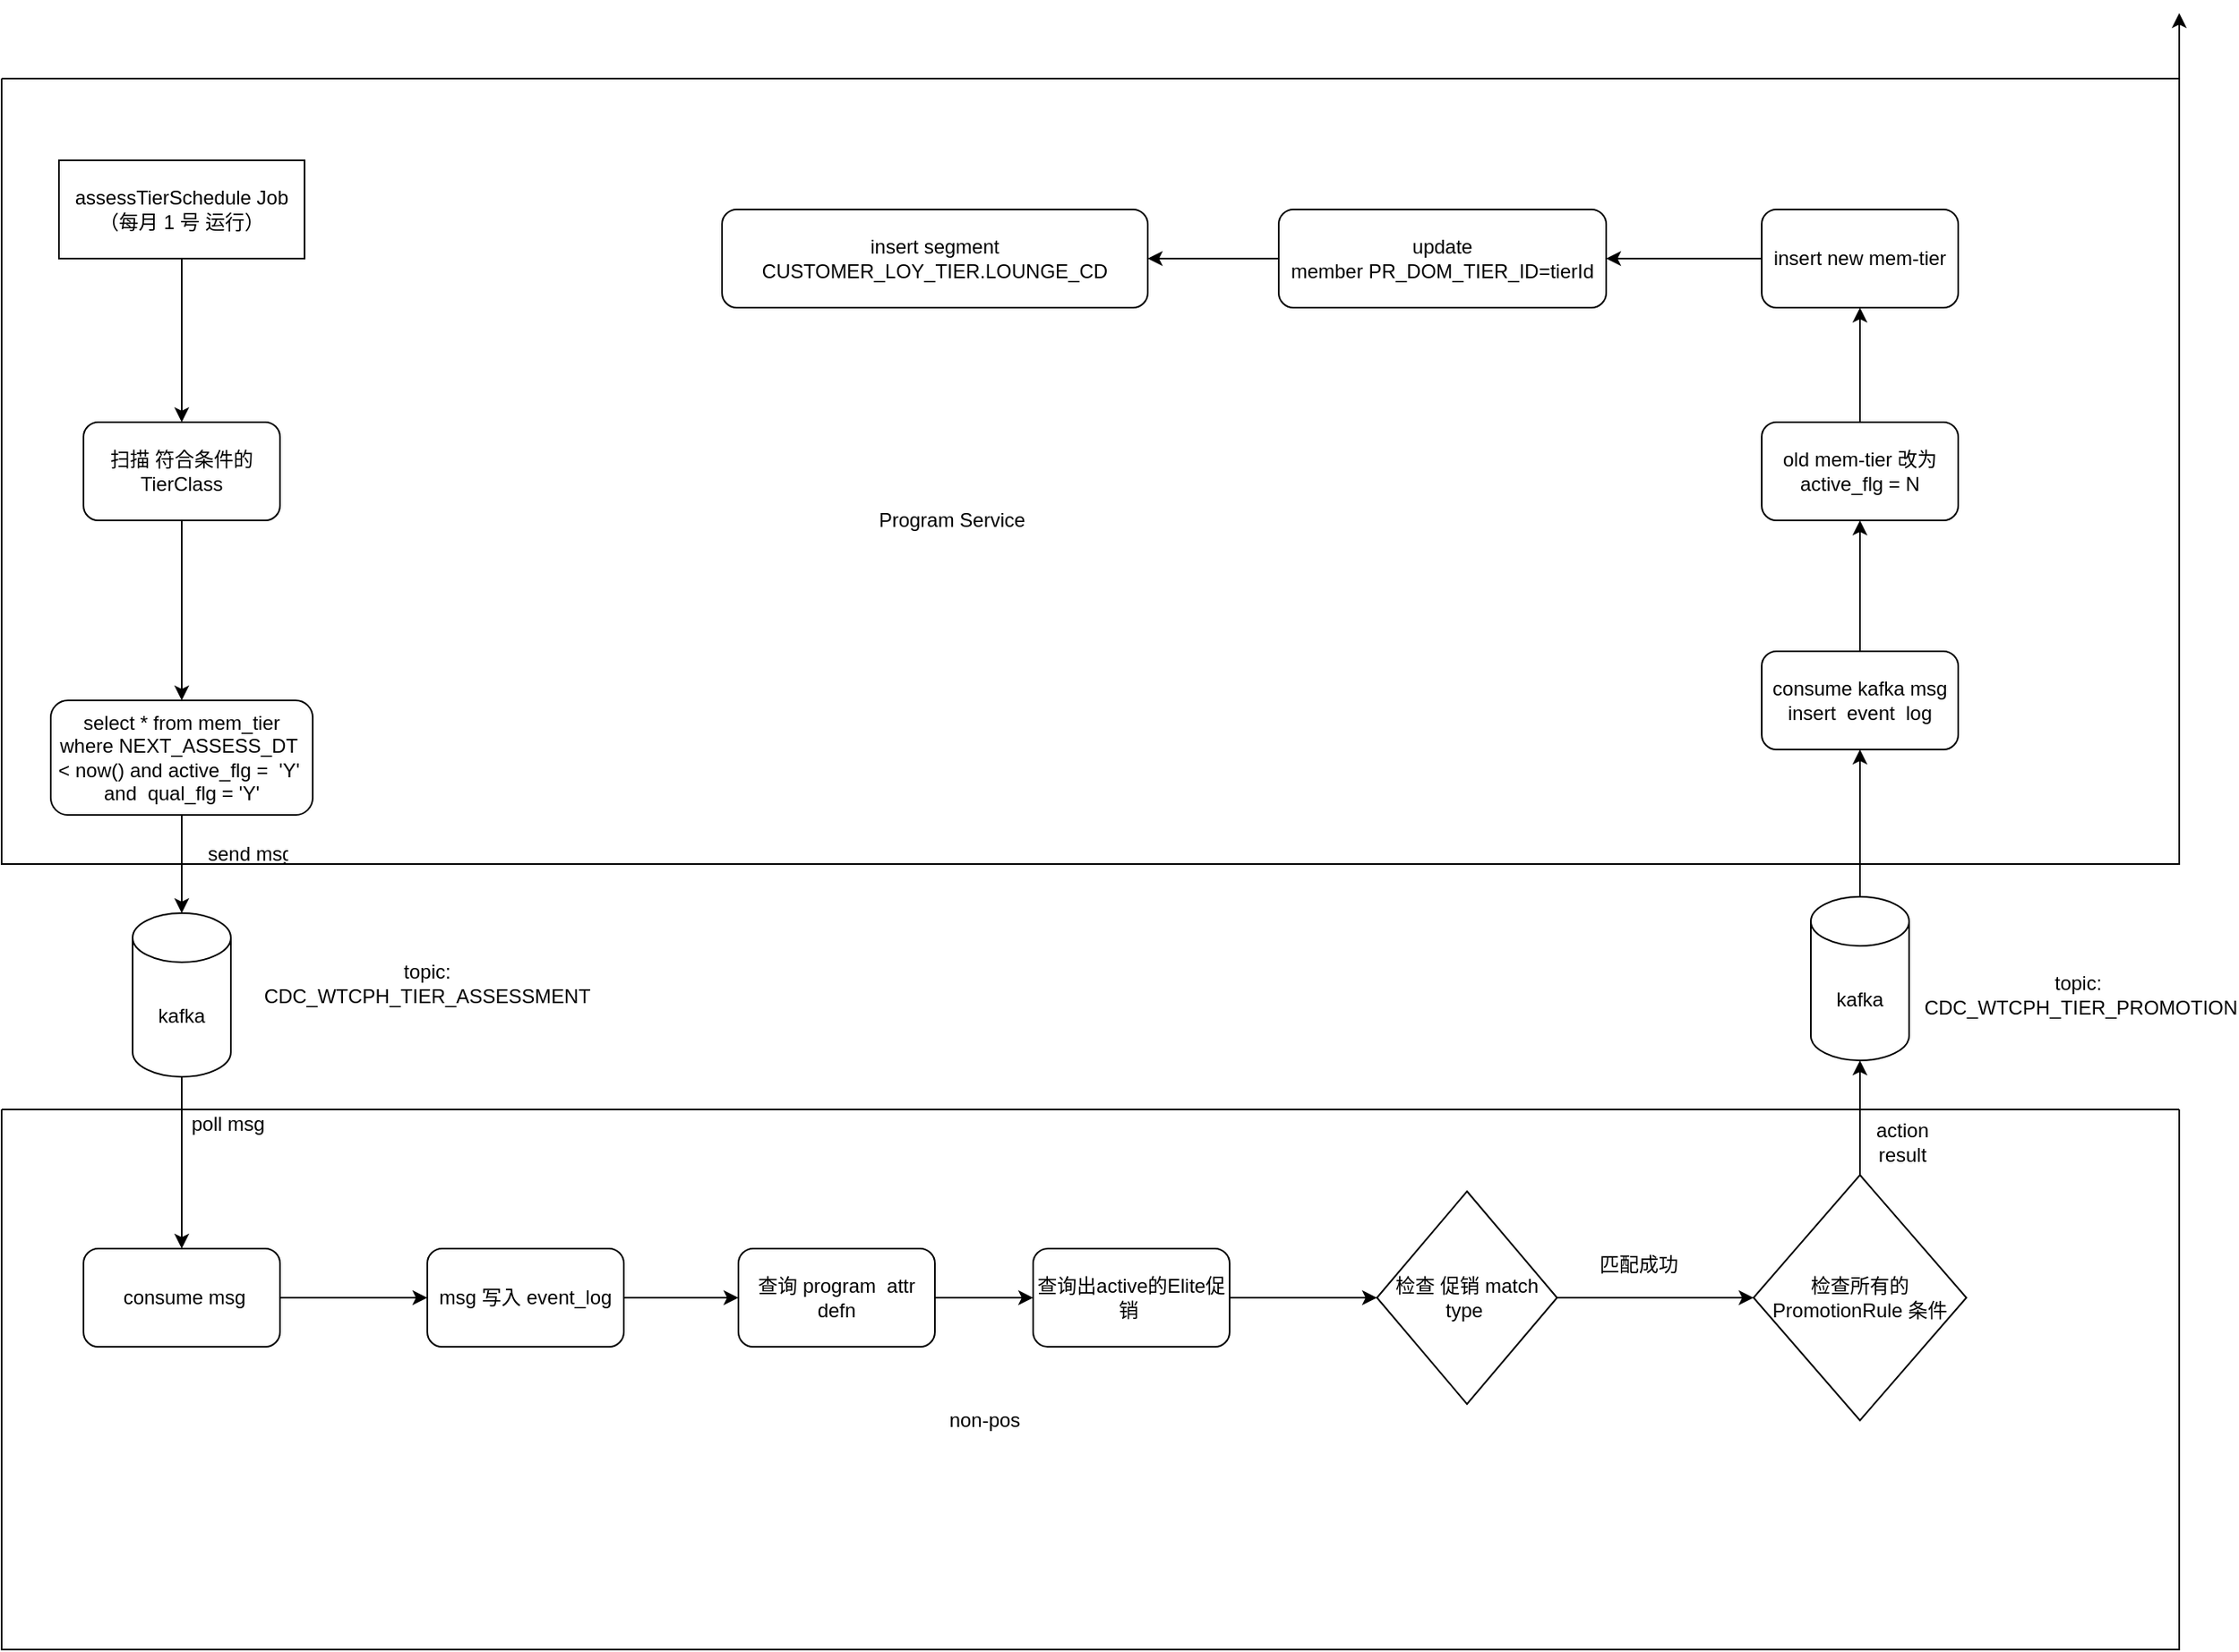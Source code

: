 <mxfile version="15.0.2" type="github">
  <diagram id="C5RBs43oDa-KdzZeNtuy" name="Page-1">
    <mxGraphModel dx="1376" dy="1890" grid="1" gridSize="10" guides="1" tooltips="1" connect="1" arrows="1" fold="1" page="1" pageScale="1" pageWidth="827" pageHeight="1169" math="0" shadow="0">
      <root>
        <mxCell id="WIyWlLk6GJQsqaUBKTNV-0" />
        <mxCell id="WIyWlLk6GJQsqaUBKTNV-1" parent="WIyWlLk6GJQsqaUBKTNV-0" />
        <mxCell id="BaY0gyDMzciejpsv58w8-12" style="edgeStyle=orthogonalEdgeStyle;rounded=0;orthogonalLoop=1;jettySize=auto;html=1;entryX=0.5;entryY=0;entryDx=0;entryDy=0;" parent="WIyWlLk6GJQsqaUBKTNV-1" source="BaY0gyDMzciejpsv58w8-3" target="BaY0gyDMzciejpsv58w8-4" edge="1">
          <mxGeometry relative="1" as="geometry" />
        </mxCell>
        <mxCell id="BaY0gyDMzciejpsv58w8-11" style="edgeStyle=orthogonalEdgeStyle;rounded=0;orthogonalLoop=1;jettySize=auto;html=1;" parent="WIyWlLk6GJQsqaUBKTNV-1" source="BaY0gyDMzciejpsv58w8-4" target="BaY0gyDMzciejpsv58w8-5" edge="1">
          <mxGeometry relative="1" as="geometry" />
        </mxCell>
        <mxCell id="BaY0gyDMzciejpsv58w8-4" value="select * from mem_tier where&amp;nbsp;NEXT_ASSESS_DT&amp;nbsp; &amp;lt; now() and active_flg =&amp;nbsp; &#39;Y&#39;&amp;nbsp; and&amp;nbsp; qual_flg = &#39;Y&#39;" style="rounded=1;whiteSpace=wrap;html=1;" parent="WIyWlLk6GJQsqaUBKTNV-1" vertex="1">
          <mxGeometry x="110" y="340" width="160" height="70" as="geometry" />
        </mxCell>
        <mxCell id="BaY0gyDMzciejpsv58w8-14" style="edgeStyle=orthogonalEdgeStyle;rounded=0;orthogonalLoop=1;jettySize=auto;html=1;" parent="WIyWlLk6GJQsqaUBKTNV-1" source="BaY0gyDMzciejpsv58w8-5" target="BaY0gyDMzciejpsv58w8-13" edge="1">
          <mxGeometry relative="1" as="geometry" />
        </mxCell>
        <mxCell id="BaY0gyDMzciejpsv58w8-5" value="kafka" style="shape=cylinder3;whiteSpace=wrap;html=1;boundedLbl=1;backgroundOutline=1;size=15;" parent="WIyWlLk6GJQsqaUBKTNV-1" vertex="1">
          <mxGeometry x="160" y="470" width="60" height="100" as="geometry" />
        </mxCell>
        <mxCell id="BaY0gyDMzciejpsv58w8-6" value="topic: CDC_WTCPH_TIER_ASSESSMENT" style="text;html=1;strokeColor=none;align=center;verticalAlign=bottom;whiteSpace=wrap;rounded=0;" parent="WIyWlLk6GJQsqaUBKTNV-1" vertex="1">
          <mxGeometry x="320" y="510" width="40" height="20" as="geometry" />
        </mxCell>
        <mxCell id="BaY0gyDMzciejpsv58w8-18" style="edgeStyle=orthogonalEdgeStyle;rounded=0;orthogonalLoop=1;jettySize=auto;html=1;entryX=0;entryY=0.5;entryDx=0;entryDy=0;" parent="WIyWlLk6GJQsqaUBKTNV-1" source="BaY0gyDMzciejpsv58w8-13" target="BaY0gyDMzciejpsv58w8-17" edge="1">
          <mxGeometry relative="1" as="geometry" />
        </mxCell>
        <mxCell id="BaY0gyDMzciejpsv58w8-13" value="&amp;nbsp;consume msg" style="rounded=1;whiteSpace=wrap;html=1;fillColor=none;align=center;verticalAlign=middle;" parent="WIyWlLk6GJQsqaUBKTNV-1" vertex="1">
          <mxGeometry x="130" y="675" width="120" height="60" as="geometry" />
        </mxCell>
        <mxCell id="BaY0gyDMzciejpsv58w8-15" value="poll msg" style="text;strokeColor=none;fillColor=none;align=left;verticalAlign=top;spacingLeft=4;spacingRight=4;overflow=hidden;rotatable=0;points=[[0,0.5],[1,0.5]];portConstraint=eastwest;" parent="WIyWlLk6GJQsqaUBKTNV-1" vertex="1">
          <mxGeometry x="190" y="585" width="60" height="26" as="geometry" />
        </mxCell>
        <mxCell id="BaY0gyDMzciejpsv58w8-16" value="send msg" style="text;strokeColor=none;fillColor=none;align=left;verticalAlign=top;spacingLeft=4;spacingRight=4;overflow=hidden;rotatable=0;points=[[0,0.5],[1,0.5]];portConstraint=eastwest;" parent="WIyWlLk6GJQsqaUBKTNV-1" vertex="1">
          <mxGeometry x="200" y="420" width="60" height="26" as="geometry" />
        </mxCell>
        <mxCell id="BaY0gyDMzciejpsv58w8-26" style="edgeStyle=orthogonalEdgeStyle;rounded=0;orthogonalLoop=1;jettySize=auto;html=1;entryX=0;entryY=0.5;entryDx=0;entryDy=0;" parent="WIyWlLk6GJQsqaUBKTNV-1" source="BaY0gyDMzciejpsv58w8-17" target="BaY0gyDMzciejpsv58w8-22" edge="1">
          <mxGeometry relative="1" as="geometry" />
        </mxCell>
        <mxCell id="BaY0gyDMzciejpsv58w8-17" value="msg 写入 event_log" style="rounded=1;whiteSpace=wrap;html=1;fillColor=none;align=center;verticalAlign=middle;" parent="WIyWlLk6GJQsqaUBKTNV-1" vertex="1">
          <mxGeometry x="340" y="675" width="120" height="60" as="geometry" />
        </mxCell>
        <mxCell id="BaY0gyDMzciejpsv58w8-48" style="edgeStyle=orthogonalEdgeStyle;rounded=0;orthogonalLoop=1;jettySize=auto;html=1;exitX=1;exitY=0;exitDx=0;exitDy=0;" parent="WIyWlLk6GJQsqaUBKTNV-1" source="BaY0gyDMzciejpsv58w8-19" edge="1">
          <mxGeometry relative="1" as="geometry">
            <mxPoint x="1410" y="-80" as="targetPoint" />
          </mxGeometry>
        </mxCell>
        <mxCell id="BaY0gyDMzciejpsv58w8-19" value="" style="swimlane;startSize=0;fillColor=none;align=center;verticalAlign=middle;" parent="WIyWlLk6GJQsqaUBKTNV-1" vertex="1">
          <mxGeometry x="80" y="-40" width="1330" height="480" as="geometry" />
        </mxCell>
        <mxCell id="BaY0gyDMzciejpsv58w8-0" value="assessTierSchedule&amp;nbsp;Job&lt;br&gt;（每月 1 号 运行）" style="rounded=0;whiteSpace=wrap;html=1;" parent="BaY0gyDMzciejpsv58w8-19" vertex="1">
          <mxGeometry x="35" y="50" width="150" height="60" as="geometry" />
        </mxCell>
        <mxCell id="BaY0gyDMzciejpsv58w8-20" value="Program Service" style="text;html=1;align=center;verticalAlign=middle;resizable=0;points=[];autosize=1;strokeColor=none;" parent="BaY0gyDMzciejpsv58w8-19" vertex="1">
          <mxGeometry x="530" y="260" width="100" height="20" as="geometry" />
        </mxCell>
        <mxCell id="BaY0gyDMzciejpsv58w8-51" style="edgeStyle=orthogonalEdgeStyle;rounded=0;orthogonalLoop=1;jettySize=auto;html=1;" parent="BaY0gyDMzciejpsv58w8-19" source="BaY0gyDMzciejpsv58w8-40" target="BaY0gyDMzciejpsv58w8-41" edge="1">
          <mxGeometry relative="1" as="geometry" />
        </mxCell>
        <mxCell id="BaY0gyDMzciejpsv58w8-40" value="consume kafka msg&lt;br&gt;insert&amp;nbsp; event&amp;nbsp; log" style="rounded=1;whiteSpace=wrap;html=1;fillColor=none;align=center;verticalAlign=middle;" parent="BaY0gyDMzciejpsv58w8-19" vertex="1">
          <mxGeometry x="1075" y="350" width="120" height="60" as="geometry" />
        </mxCell>
        <mxCell id="BaY0gyDMzciejpsv58w8-52" style="edgeStyle=orthogonalEdgeStyle;rounded=0;orthogonalLoop=1;jettySize=auto;html=1;" parent="BaY0gyDMzciejpsv58w8-19" source="BaY0gyDMzciejpsv58w8-41" target="BaY0gyDMzciejpsv58w8-44" edge="1">
          <mxGeometry relative="1" as="geometry" />
        </mxCell>
        <mxCell id="BaY0gyDMzciejpsv58w8-41" value="old mem-tier 改为 active_flg = N" style="rounded=1;whiteSpace=wrap;html=1;fillColor=none;align=center;verticalAlign=middle;" parent="BaY0gyDMzciejpsv58w8-19" vertex="1">
          <mxGeometry x="1075" y="210" width="120" height="60" as="geometry" />
        </mxCell>
        <mxCell id="BaY0gyDMzciejpsv58w8-53" style="edgeStyle=orthogonalEdgeStyle;rounded=0;orthogonalLoop=1;jettySize=auto;html=1;entryX=1;entryY=0.5;entryDx=0;entryDy=0;" parent="BaY0gyDMzciejpsv58w8-19" source="BaY0gyDMzciejpsv58w8-44" target="BaY0gyDMzciejpsv58w8-46" edge="1">
          <mxGeometry relative="1" as="geometry" />
        </mxCell>
        <mxCell id="BaY0gyDMzciejpsv58w8-44" value="insert new mem-tier" style="rounded=1;whiteSpace=wrap;html=1;fillColor=none;align=center;verticalAlign=middle;" parent="BaY0gyDMzciejpsv58w8-19" vertex="1">
          <mxGeometry x="1075" y="80" width="120" height="60" as="geometry" />
        </mxCell>
        <mxCell id="BaY0gyDMzciejpsv58w8-54" style="edgeStyle=orthogonalEdgeStyle;rounded=0;orthogonalLoop=1;jettySize=auto;html=1;entryX=1;entryY=0.5;entryDx=0;entryDy=0;" parent="BaY0gyDMzciejpsv58w8-19" source="BaY0gyDMzciejpsv58w8-46" target="BaY0gyDMzciejpsv58w8-45" edge="1">
          <mxGeometry relative="1" as="geometry" />
        </mxCell>
        <mxCell id="BaY0gyDMzciejpsv58w8-46" value="update member&amp;nbsp;PR_DOM_TIER_ID=tierId" style="rounded=1;whiteSpace=wrap;html=1;fillColor=none;align=center;verticalAlign=middle;" parent="BaY0gyDMzciejpsv58w8-19" vertex="1">
          <mxGeometry x="780" y="80" width="200" height="60" as="geometry" />
        </mxCell>
        <mxCell id="BaY0gyDMzciejpsv58w8-3" value="扫描 符合条件的TierClass" style="rounded=1;whiteSpace=wrap;html=1;" parent="BaY0gyDMzciejpsv58w8-19" vertex="1">
          <mxGeometry x="50" y="210" width="120" height="60" as="geometry" />
        </mxCell>
        <mxCell id="BaY0gyDMzciejpsv58w8-8" style="edgeStyle=orthogonalEdgeStyle;rounded=0;orthogonalLoop=1;jettySize=auto;html=1;entryX=0.5;entryY=0;entryDx=0;entryDy=0;" parent="BaY0gyDMzciejpsv58w8-19" source="BaY0gyDMzciejpsv58w8-0" target="BaY0gyDMzciejpsv58w8-3" edge="1">
          <mxGeometry relative="1" as="geometry" />
        </mxCell>
        <mxCell id="BaY0gyDMzciejpsv58w8-45" value="insert segment&lt;br&gt;CUSTOMER_LOY_TIER.LOUNGE_CD" style="rounded=1;whiteSpace=wrap;html=1;fillColor=none;align=center;verticalAlign=middle;" parent="BaY0gyDMzciejpsv58w8-19" vertex="1">
          <mxGeometry x="440" y="80" width="260" height="60" as="geometry" />
        </mxCell>
        <mxCell id="BaY0gyDMzciejpsv58w8-21" value="" style="swimlane;startSize=0;fillColor=none;align=center;verticalAlign=middle;" parent="WIyWlLk6GJQsqaUBKTNV-1" vertex="1">
          <mxGeometry x="80" y="590" width="1330" height="330" as="geometry" />
        </mxCell>
        <mxCell id="BaY0gyDMzciejpsv58w8-27" style="edgeStyle=orthogonalEdgeStyle;rounded=0;orthogonalLoop=1;jettySize=auto;html=1;" parent="BaY0gyDMzciejpsv58w8-21" source="BaY0gyDMzciejpsv58w8-22" target="BaY0gyDMzciejpsv58w8-23" edge="1">
          <mxGeometry relative="1" as="geometry" />
        </mxCell>
        <mxCell id="BaY0gyDMzciejpsv58w8-22" value="查询 program&amp;nbsp; attr defn" style="rounded=1;whiteSpace=wrap;html=1;fillColor=none;align=center;verticalAlign=middle;" parent="BaY0gyDMzciejpsv58w8-21" vertex="1">
          <mxGeometry x="450" y="85" width="120" height="60" as="geometry" />
        </mxCell>
        <mxCell id="BaY0gyDMzciejpsv58w8-35" style="edgeStyle=orthogonalEdgeStyle;rounded=0;orthogonalLoop=1;jettySize=auto;html=1;" parent="BaY0gyDMzciejpsv58w8-21" source="BaY0gyDMzciejpsv58w8-23" target="BaY0gyDMzciejpsv58w8-33" edge="1">
          <mxGeometry relative="1" as="geometry" />
        </mxCell>
        <mxCell id="BaY0gyDMzciejpsv58w8-23" value="查询出active的Elite促销&amp;nbsp;" style="rounded=1;whiteSpace=wrap;html=1;fillColor=none;align=center;verticalAlign=middle;" parent="BaY0gyDMzciejpsv58w8-21" vertex="1">
          <mxGeometry x="630" y="85" width="120" height="60" as="geometry" />
        </mxCell>
        <mxCell id="BaY0gyDMzciejpsv58w8-32" value="&lt;span&gt;检查所有的PromotionRule 条件&lt;/span&gt;" style="rhombus;whiteSpace=wrap;html=1;fillColor=none;align=center;verticalAlign=middle;" parent="BaY0gyDMzciejpsv58w8-21" vertex="1">
          <mxGeometry x="1070" y="40" width="130" height="150" as="geometry" />
        </mxCell>
        <mxCell id="BaY0gyDMzciejpsv58w8-38" style="edgeStyle=orthogonalEdgeStyle;rounded=0;orthogonalLoop=1;jettySize=auto;html=1;entryX=0;entryY=0.5;entryDx=0;entryDy=0;" parent="BaY0gyDMzciejpsv58w8-21" source="BaY0gyDMzciejpsv58w8-33" target="BaY0gyDMzciejpsv58w8-32" edge="1">
          <mxGeometry relative="1" as="geometry" />
        </mxCell>
        <mxCell id="BaY0gyDMzciejpsv58w8-33" value="&lt;span&gt;检查 促销&amp;nbsp;match type&amp;nbsp;&lt;/span&gt;" style="rhombus;whiteSpace=wrap;html=1;fillColor=none;align=center;verticalAlign=middle;" parent="BaY0gyDMzciejpsv58w8-21" vertex="1">
          <mxGeometry x="840" y="50" width="110" height="130" as="geometry" />
        </mxCell>
        <mxCell id="BaY0gyDMzciejpsv58w8-30" value="non-pos" style="text;html=1;align=center;verticalAlign=middle;resizable=0;points=[];autosize=1;strokeColor=none;" parent="BaY0gyDMzciejpsv58w8-21" vertex="1">
          <mxGeometry x="570" y="180" width="60" height="20" as="geometry" />
        </mxCell>
        <mxCell id="BaY0gyDMzciejpsv58w8-43" value="action result" style="text;html=1;strokeColor=none;fillColor=none;align=center;verticalAlign=middle;whiteSpace=wrap;rounded=0;" parent="BaY0gyDMzciejpsv58w8-21" vertex="1">
          <mxGeometry x="1141" y="10" width="40" height="20" as="geometry" />
        </mxCell>
        <mxCell id="BaY0gyDMzciejpsv58w8-50" style="edgeStyle=orthogonalEdgeStyle;rounded=0;orthogonalLoop=1;jettySize=auto;html=1;entryX=0.5;entryY=1;entryDx=0;entryDy=0;" parent="WIyWlLk6GJQsqaUBKTNV-1" source="BaY0gyDMzciejpsv58w8-36" target="BaY0gyDMzciejpsv58w8-40" edge="1">
          <mxGeometry relative="1" as="geometry" />
        </mxCell>
        <mxCell id="BaY0gyDMzciejpsv58w8-36" value="kafka" style="shape=cylinder3;whiteSpace=wrap;html=1;boundedLbl=1;backgroundOutline=1;size=15;" parent="WIyWlLk6GJQsqaUBKTNV-1" vertex="1">
          <mxGeometry x="1185" y="460" width="60" height="100" as="geometry" />
        </mxCell>
        <mxCell id="BaY0gyDMzciejpsv58w8-37" value="topic:&amp;nbsp; CDC_WTCPH_TIER_PROMOTION" style="text;html=1;strokeColor=none;fillColor=none;align=center;verticalAlign=middle;whiteSpace=wrap;rounded=0;" parent="WIyWlLk6GJQsqaUBKTNV-1" vertex="1">
          <mxGeometry x="1330" y="510" width="40" height="20" as="geometry" />
        </mxCell>
        <mxCell id="BaY0gyDMzciejpsv58w8-39" style="edgeStyle=orthogonalEdgeStyle;rounded=0;orthogonalLoop=1;jettySize=auto;html=1;entryX=0.5;entryY=1;entryDx=0;entryDy=0;entryPerimeter=0;" parent="WIyWlLk6GJQsqaUBKTNV-1" source="BaY0gyDMzciejpsv58w8-32" target="BaY0gyDMzciejpsv58w8-36" edge="1">
          <mxGeometry relative="1" as="geometry" />
        </mxCell>
        <mxCell id="63SoW9NRa-P1MuBI8I9Q-0" value="匹配成功" style="text;html=1;strokeColor=none;fillColor=none;align=center;verticalAlign=middle;whiteSpace=wrap;rounded=0;" vertex="1" parent="WIyWlLk6GJQsqaUBKTNV-1">
          <mxGeometry x="1050" y="675" width="60" height="20" as="geometry" />
        </mxCell>
      </root>
    </mxGraphModel>
  </diagram>
</mxfile>
